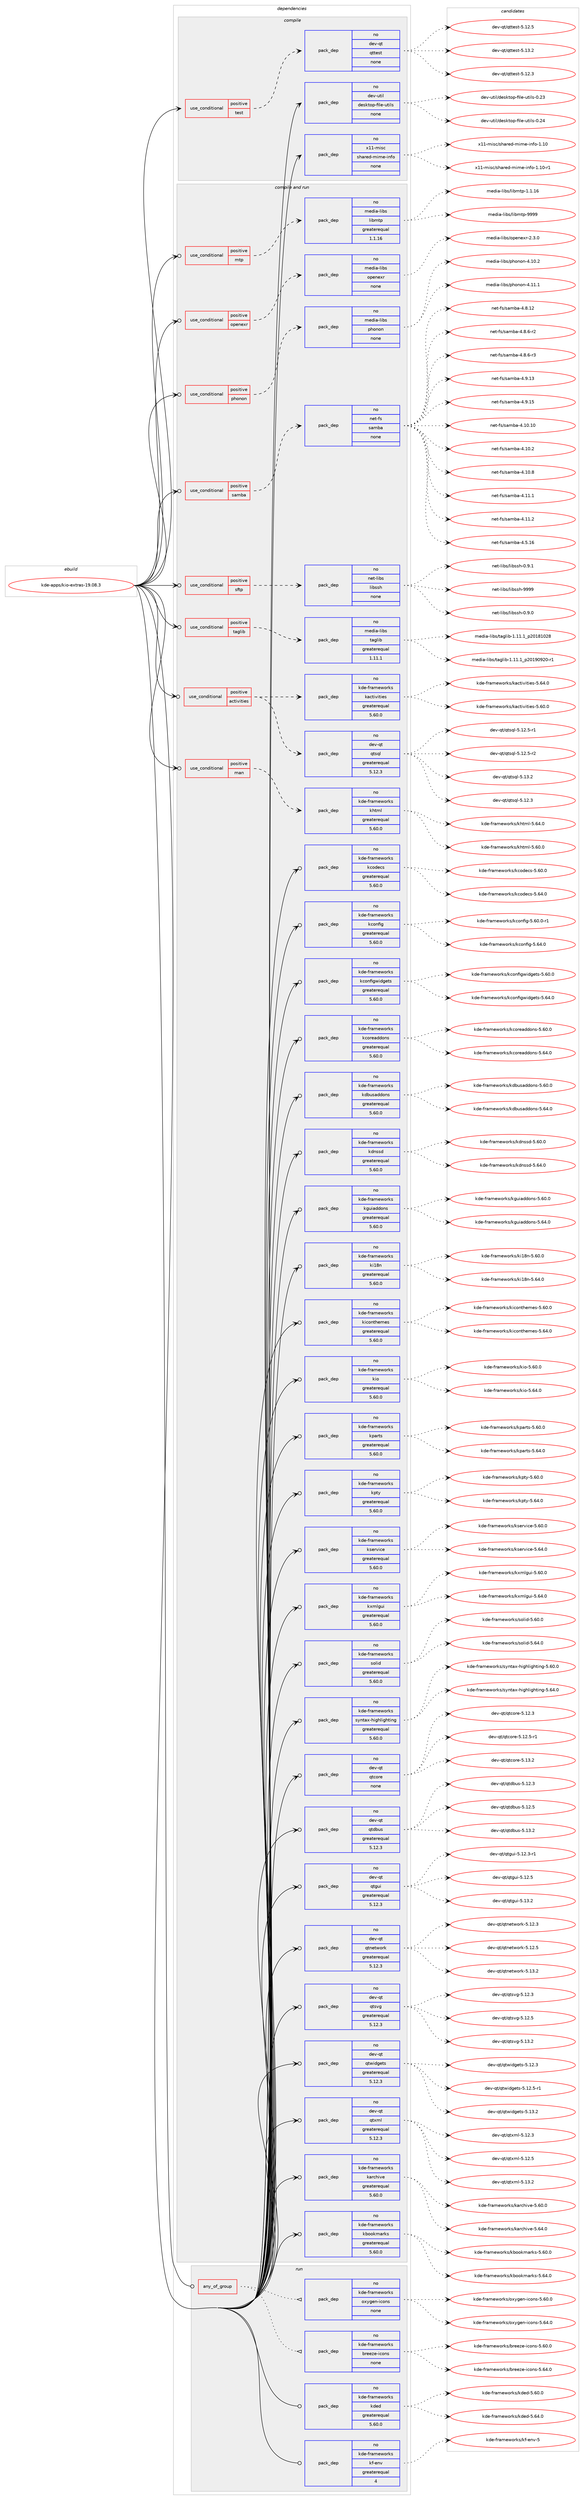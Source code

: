 digraph prolog {

# *************
# Graph options
# *************

newrank=true;
concentrate=true;
compound=true;
graph [rankdir=LR,fontname=Helvetica,fontsize=10,ranksep=1.5];#, ranksep=2.5, nodesep=0.2];
edge  [arrowhead=vee];
node  [fontname=Helvetica,fontsize=10];

# **********
# The ebuild
# **********

subgraph cluster_leftcol {
color=gray;
rank=same;
label=<<i>ebuild</i>>;
id [label="kde-apps/kio-extras-19.08.3", color=red, width=4, href="../kde-apps/kio-extras-19.08.3.svg"];
}

# ****************
# The dependencies
# ****************

subgraph cluster_midcol {
color=gray;
label=<<i>dependencies</i>>;
subgraph cluster_compile {
fillcolor="#eeeeee";
style=filled;
label=<<i>compile</i>>;
subgraph cond186694 {
dependency756898 [label=<<TABLE BORDER="0" CELLBORDER="1" CELLSPACING="0" CELLPADDING="4"><TR><TD ROWSPAN="3" CELLPADDING="10">use_conditional</TD></TR><TR><TD>positive</TD></TR><TR><TD>test</TD></TR></TABLE>>, shape=none, color=red];
subgraph pack557343 {
dependency756899 [label=<<TABLE BORDER="0" CELLBORDER="1" CELLSPACING="0" CELLPADDING="4" WIDTH="220"><TR><TD ROWSPAN="6" CELLPADDING="30">pack_dep</TD></TR><TR><TD WIDTH="110">no</TD></TR><TR><TD>dev-qt</TD></TR><TR><TD>qttest</TD></TR><TR><TD>none</TD></TR><TR><TD></TD></TR></TABLE>>, shape=none, color=blue];
}
dependency756898:e -> dependency756899:w [weight=20,style="dashed",arrowhead="vee"];
}
id:e -> dependency756898:w [weight=20,style="solid",arrowhead="vee"];
subgraph pack557344 {
dependency756900 [label=<<TABLE BORDER="0" CELLBORDER="1" CELLSPACING="0" CELLPADDING="4" WIDTH="220"><TR><TD ROWSPAN="6" CELLPADDING="30">pack_dep</TD></TR><TR><TD WIDTH="110">no</TD></TR><TR><TD>dev-util</TD></TR><TR><TD>desktop-file-utils</TD></TR><TR><TD>none</TD></TR><TR><TD></TD></TR></TABLE>>, shape=none, color=blue];
}
id:e -> dependency756900:w [weight=20,style="solid",arrowhead="vee"];
subgraph pack557345 {
dependency756901 [label=<<TABLE BORDER="0" CELLBORDER="1" CELLSPACING="0" CELLPADDING="4" WIDTH="220"><TR><TD ROWSPAN="6" CELLPADDING="30">pack_dep</TD></TR><TR><TD WIDTH="110">no</TD></TR><TR><TD>x11-misc</TD></TR><TR><TD>shared-mime-info</TD></TR><TR><TD>none</TD></TR><TR><TD></TD></TR></TABLE>>, shape=none, color=blue];
}
id:e -> dependency756901:w [weight=20,style="solid",arrowhead="vee"];
}
subgraph cluster_compileandrun {
fillcolor="#eeeeee";
style=filled;
label=<<i>compile and run</i>>;
subgraph cond186695 {
dependency756902 [label=<<TABLE BORDER="0" CELLBORDER="1" CELLSPACING="0" CELLPADDING="4"><TR><TD ROWSPAN="3" CELLPADDING="10">use_conditional</TD></TR><TR><TD>positive</TD></TR><TR><TD>activities</TD></TR></TABLE>>, shape=none, color=red];
subgraph pack557346 {
dependency756903 [label=<<TABLE BORDER="0" CELLBORDER="1" CELLSPACING="0" CELLPADDING="4" WIDTH="220"><TR><TD ROWSPAN="6" CELLPADDING="30">pack_dep</TD></TR><TR><TD WIDTH="110">no</TD></TR><TR><TD>kde-frameworks</TD></TR><TR><TD>kactivities</TD></TR><TR><TD>greaterequal</TD></TR><TR><TD>5.60.0</TD></TR></TABLE>>, shape=none, color=blue];
}
dependency756902:e -> dependency756903:w [weight=20,style="dashed",arrowhead="vee"];
subgraph pack557347 {
dependency756904 [label=<<TABLE BORDER="0" CELLBORDER="1" CELLSPACING="0" CELLPADDING="4" WIDTH="220"><TR><TD ROWSPAN="6" CELLPADDING="30">pack_dep</TD></TR><TR><TD WIDTH="110">no</TD></TR><TR><TD>dev-qt</TD></TR><TR><TD>qtsql</TD></TR><TR><TD>greaterequal</TD></TR><TR><TD>5.12.3</TD></TR></TABLE>>, shape=none, color=blue];
}
dependency756902:e -> dependency756904:w [weight=20,style="dashed",arrowhead="vee"];
}
id:e -> dependency756902:w [weight=20,style="solid",arrowhead="odotvee"];
subgraph cond186696 {
dependency756905 [label=<<TABLE BORDER="0" CELLBORDER="1" CELLSPACING="0" CELLPADDING="4"><TR><TD ROWSPAN="3" CELLPADDING="10">use_conditional</TD></TR><TR><TD>positive</TD></TR><TR><TD>man</TD></TR></TABLE>>, shape=none, color=red];
subgraph pack557348 {
dependency756906 [label=<<TABLE BORDER="0" CELLBORDER="1" CELLSPACING="0" CELLPADDING="4" WIDTH="220"><TR><TD ROWSPAN="6" CELLPADDING="30">pack_dep</TD></TR><TR><TD WIDTH="110">no</TD></TR><TR><TD>kde-frameworks</TD></TR><TR><TD>khtml</TD></TR><TR><TD>greaterequal</TD></TR><TR><TD>5.60.0</TD></TR></TABLE>>, shape=none, color=blue];
}
dependency756905:e -> dependency756906:w [weight=20,style="dashed",arrowhead="vee"];
}
id:e -> dependency756905:w [weight=20,style="solid",arrowhead="odotvee"];
subgraph cond186697 {
dependency756907 [label=<<TABLE BORDER="0" CELLBORDER="1" CELLSPACING="0" CELLPADDING="4"><TR><TD ROWSPAN="3" CELLPADDING="10">use_conditional</TD></TR><TR><TD>positive</TD></TR><TR><TD>mtp</TD></TR></TABLE>>, shape=none, color=red];
subgraph pack557349 {
dependency756908 [label=<<TABLE BORDER="0" CELLBORDER="1" CELLSPACING="0" CELLPADDING="4" WIDTH="220"><TR><TD ROWSPAN="6" CELLPADDING="30">pack_dep</TD></TR><TR><TD WIDTH="110">no</TD></TR><TR><TD>media-libs</TD></TR><TR><TD>libmtp</TD></TR><TR><TD>greaterequal</TD></TR><TR><TD>1.1.16</TD></TR></TABLE>>, shape=none, color=blue];
}
dependency756907:e -> dependency756908:w [weight=20,style="dashed",arrowhead="vee"];
}
id:e -> dependency756907:w [weight=20,style="solid",arrowhead="odotvee"];
subgraph cond186698 {
dependency756909 [label=<<TABLE BORDER="0" CELLBORDER="1" CELLSPACING="0" CELLPADDING="4"><TR><TD ROWSPAN="3" CELLPADDING="10">use_conditional</TD></TR><TR><TD>positive</TD></TR><TR><TD>openexr</TD></TR></TABLE>>, shape=none, color=red];
subgraph pack557350 {
dependency756910 [label=<<TABLE BORDER="0" CELLBORDER="1" CELLSPACING="0" CELLPADDING="4" WIDTH="220"><TR><TD ROWSPAN="6" CELLPADDING="30">pack_dep</TD></TR><TR><TD WIDTH="110">no</TD></TR><TR><TD>media-libs</TD></TR><TR><TD>openexr</TD></TR><TR><TD>none</TD></TR><TR><TD></TD></TR></TABLE>>, shape=none, color=blue];
}
dependency756909:e -> dependency756910:w [weight=20,style="dashed",arrowhead="vee"];
}
id:e -> dependency756909:w [weight=20,style="solid",arrowhead="odotvee"];
subgraph cond186699 {
dependency756911 [label=<<TABLE BORDER="0" CELLBORDER="1" CELLSPACING="0" CELLPADDING="4"><TR><TD ROWSPAN="3" CELLPADDING="10">use_conditional</TD></TR><TR><TD>positive</TD></TR><TR><TD>phonon</TD></TR></TABLE>>, shape=none, color=red];
subgraph pack557351 {
dependency756912 [label=<<TABLE BORDER="0" CELLBORDER="1" CELLSPACING="0" CELLPADDING="4" WIDTH="220"><TR><TD ROWSPAN="6" CELLPADDING="30">pack_dep</TD></TR><TR><TD WIDTH="110">no</TD></TR><TR><TD>media-libs</TD></TR><TR><TD>phonon</TD></TR><TR><TD>none</TD></TR><TR><TD></TD></TR></TABLE>>, shape=none, color=blue];
}
dependency756911:e -> dependency756912:w [weight=20,style="dashed",arrowhead="vee"];
}
id:e -> dependency756911:w [weight=20,style="solid",arrowhead="odotvee"];
subgraph cond186700 {
dependency756913 [label=<<TABLE BORDER="0" CELLBORDER="1" CELLSPACING="0" CELLPADDING="4"><TR><TD ROWSPAN="3" CELLPADDING="10">use_conditional</TD></TR><TR><TD>positive</TD></TR><TR><TD>samba</TD></TR></TABLE>>, shape=none, color=red];
subgraph pack557352 {
dependency756914 [label=<<TABLE BORDER="0" CELLBORDER="1" CELLSPACING="0" CELLPADDING="4" WIDTH="220"><TR><TD ROWSPAN="6" CELLPADDING="30">pack_dep</TD></TR><TR><TD WIDTH="110">no</TD></TR><TR><TD>net-fs</TD></TR><TR><TD>samba</TD></TR><TR><TD>none</TD></TR><TR><TD></TD></TR></TABLE>>, shape=none, color=blue];
}
dependency756913:e -> dependency756914:w [weight=20,style="dashed",arrowhead="vee"];
}
id:e -> dependency756913:w [weight=20,style="solid",arrowhead="odotvee"];
subgraph cond186701 {
dependency756915 [label=<<TABLE BORDER="0" CELLBORDER="1" CELLSPACING="0" CELLPADDING="4"><TR><TD ROWSPAN="3" CELLPADDING="10">use_conditional</TD></TR><TR><TD>positive</TD></TR><TR><TD>sftp</TD></TR></TABLE>>, shape=none, color=red];
subgraph pack557353 {
dependency756916 [label=<<TABLE BORDER="0" CELLBORDER="1" CELLSPACING="0" CELLPADDING="4" WIDTH="220"><TR><TD ROWSPAN="6" CELLPADDING="30">pack_dep</TD></TR><TR><TD WIDTH="110">no</TD></TR><TR><TD>net-libs</TD></TR><TR><TD>libssh</TD></TR><TR><TD>none</TD></TR><TR><TD></TD></TR></TABLE>>, shape=none, color=blue];
}
dependency756915:e -> dependency756916:w [weight=20,style="dashed",arrowhead="vee"];
}
id:e -> dependency756915:w [weight=20,style="solid",arrowhead="odotvee"];
subgraph cond186702 {
dependency756917 [label=<<TABLE BORDER="0" CELLBORDER="1" CELLSPACING="0" CELLPADDING="4"><TR><TD ROWSPAN="3" CELLPADDING="10">use_conditional</TD></TR><TR><TD>positive</TD></TR><TR><TD>taglib</TD></TR></TABLE>>, shape=none, color=red];
subgraph pack557354 {
dependency756918 [label=<<TABLE BORDER="0" CELLBORDER="1" CELLSPACING="0" CELLPADDING="4" WIDTH="220"><TR><TD ROWSPAN="6" CELLPADDING="30">pack_dep</TD></TR><TR><TD WIDTH="110">no</TD></TR><TR><TD>media-libs</TD></TR><TR><TD>taglib</TD></TR><TR><TD>greaterequal</TD></TR><TR><TD>1.11.1</TD></TR></TABLE>>, shape=none, color=blue];
}
dependency756917:e -> dependency756918:w [weight=20,style="dashed",arrowhead="vee"];
}
id:e -> dependency756917:w [weight=20,style="solid",arrowhead="odotvee"];
subgraph pack557355 {
dependency756919 [label=<<TABLE BORDER="0" CELLBORDER="1" CELLSPACING="0" CELLPADDING="4" WIDTH="220"><TR><TD ROWSPAN="6" CELLPADDING="30">pack_dep</TD></TR><TR><TD WIDTH="110">no</TD></TR><TR><TD>dev-qt</TD></TR><TR><TD>qtcore</TD></TR><TR><TD>none</TD></TR><TR><TD></TD></TR></TABLE>>, shape=none, color=blue];
}
id:e -> dependency756919:w [weight=20,style="solid",arrowhead="odotvee"];
subgraph pack557356 {
dependency756920 [label=<<TABLE BORDER="0" CELLBORDER="1" CELLSPACING="0" CELLPADDING="4" WIDTH="220"><TR><TD ROWSPAN="6" CELLPADDING="30">pack_dep</TD></TR><TR><TD WIDTH="110">no</TD></TR><TR><TD>dev-qt</TD></TR><TR><TD>qtdbus</TD></TR><TR><TD>greaterequal</TD></TR><TR><TD>5.12.3</TD></TR></TABLE>>, shape=none, color=blue];
}
id:e -> dependency756920:w [weight=20,style="solid",arrowhead="odotvee"];
subgraph pack557357 {
dependency756921 [label=<<TABLE BORDER="0" CELLBORDER="1" CELLSPACING="0" CELLPADDING="4" WIDTH="220"><TR><TD ROWSPAN="6" CELLPADDING="30">pack_dep</TD></TR><TR><TD WIDTH="110">no</TD></TR><TR><TD>dev-qt</TD></TR><TR><TD>qtgui</TD></TR><TR><TD>greaterequal</TD></TR><TR><TD>5.12.3</TD></TR></TABLE>>, shape=none, color=blue];
}
id:e -> dependency756921:w [weight=20,style="solid",arrowhead="odotvee"];
subgraph pack557358 {
dependency756922 [label=<<TABLE BORDER="0" CELLBORDER="1" CELLSPACING="0" CELLPADDING="4" WIDTH="220"><TR><TD ROWSPAN="6" CELLPADDING="30">pack_dep</TD></TR><TR><TD WIDTH="110">no</TD></TR><TR><TD>dev-qt</TD></TR><TR><TD>qtnetwork</TD></TR><TR><TD>greaterequal</TD></TR><TR><TD>5.12.3</TD></TR></TABLE>>, shape=none, color=blue];
}
id:e -> dependency756922:w [weight=20,style="solid",arrowhead="odotvee"];
subgraph pack557359 {
dependency756923 [label=<<TABLE BORDER="0" CELLBORDER="1" CELLSPACING="0" CELLPADDING="4" WIDTH="220"><TR><TD ROWSPAN="6" CELLPADDING="30">pack_dep</TD></TR><TR><TD WIDTH="110">no</TD></TR><TR><TD>dev-qt</TD></TR><TR><TD>qtsvg</TD></TR><TR><TD>greaterequal</TD></TR><TR><TD>5.12.3</TD></TR></TABLE>>, shape=none, color=blue];
}
id:e -> dependency756923:w [weight=20,style="solid",arrowhead="odotvee"];
subgraph pack557360 {
dependency756924 [label=<<TABLE BORDER="0" CELLBORDER="1" CELLSPACING="0" CELLPADDING="4" WIDTH="220"><TR><TD ROWSPAN="6" CELLPADDING="30">pack_dep</TD></TR><TR><TD WIDTH="110">no</TD></TR><TR><TD>dev-qt</TD></TR><TR><TD>qtwidgets</TD></TR><TR><TD>greaterequal</TD></TR><TR><TD>5.12.3</TD></TR></TABLE>>, shape=none, color=blue];
}
id:e -> dependency756924:w [weight=20,style="solid",arrowhead="odotvee"];
subgraph pack557361 {
dependency756925 [label=<<TABLE BORDER="0" CELLBORDER="1" CELLSPACING="0" CELLPADDING="4" WIDTH="220"><TR><TD ROWSPAN="6" CELLPADDING="30">pack_dep</TD></TR><TR><TD WIDTH="110">no</TD></TR><TR><TD>dev-qt</TD></TR><TR><TD>qtxml</TD></TR><TR><TD>greaterequal</TD></TR><TR><TD>5.12.3</TD></TR></TABLE>>, shape=none, color=blue];
}
id:e -> dependency756925:w [weight=20,style="solid",arrowhead="odotvee"];
subgraph pack557362 {
dependency756926 [label=<<TABLE BORDER="0" CELLBORDER="1" CELLSPACING="0" CELLPADDING="4" WIDTH="220"><TR><TD ROWSPAN="6" CELLPADDING="30">pack_dep</TD></TR><TR><TD WIDTH="110">no</TD></TR><TR><TD>kde-frameworks</TD></TR><TR><TD>karchive</TD></TR><TR><TD>greaterequal</TD></TR><TR><TD>5.60.0</TD></TR></TABLE>>, shape=none, color=blue];
}
id:e -> dependency756926:w [weight=20,style="solid",arrowhead="odotvee"];
subgraph pack557363 {
dependency756927 [label=<<TABLE BORDER="0" CELLBORDER="1" CELLSPACING="0" CELLPADDING="4" WIDTH="220"><TR><TD ROWSPAN="6" CELLPADDING="30">pack_dep</TD></TR><TR><TD WIDTH="110">no</TD></TR><TR><TD>kde-frameworks</TD></TR><TR><TD>kbookmarks</TD></TR><TR><TD>greaterequal</TD></TR><TR><TD>5.60.0</TD></TR></TABLE>>, shape=none, color=blue];
}
id:e -> dependency756927:w [weight=20,style="solid",arrowhead="odotvee"];
subgraph pack557364 {
dependency756928 [label=<<TABLE BORDER="0" CELLBORDER="1" CELLSPACING="0" CELLPADDING="4" WIDTH="220"><TR><TD ROWSPAN="6" CELLPADDING="30">pack_dep</TD></TR><TR><TD WIDTH="110">no</TD></TR><TR><TD>kde-frameworks</TD></TR><TR><TD>kcodecs</TD></TR><TR><TD>greaterequal</TD></TR><TR><TD>5.60.0</TD></TR></TABLE>>, shape=none, color=blue];
}
id:e -> dependency756928:w [weight=20,style="solid",arrowhead="odotvee"];
subgraph pack557365 {
dependency756929 [label=<<TABLE BORDER="0" CELLBORDER="1" CELLSPACING="0" CELLPADDING="4" WIDTH="220"><TR><TD ROWSPAN="6" CELLPADDING="30">pack_dep</TD></TR><TR><TD WIDTH="110">no</TD></TR><TR><TD>kde-frameworks</TD></TR><TR><TD>kconfig</TD></TR><TR><TD>greaterequal</TD></TR><TR><TD>5.60.0</TD></TR></TABLE>>, shape=none, color=blue];
}
id:e -> dependency756929:w [weight=20,style="solid",arrowhead="odotvee"];
subgraph pack557366 {
dependency756930 [label=<<TABLE BORDER="0" CELLBORDER="1" CELLSPACING="0" CELLPADDING="4" WIDTH="220"><TR><TD ROWSPAN="6" CELLPADDING="30">pack_dep</TD></TR><TR><TD WIDTH="110">no</TD></TR><TR><TD>kde-frameworks</TD></TR><TR><TD>kconfigwidgets</TD></TR><TR><TD>greaterequal</TD></TR><TR><TD>5.60.0</TD></TR></TABLE>>, shape=none, color=blue];
}
id:e -> dependency756930:w [weight=20,style="solid",arrowhead="odotvee"];
subgraph pack557367 {
dependency756931 [label=<<TABLE BORDER="0" CELLBORDER="1" CELLSPACING="0" CELLPADDING="4" WIDTH="220"><TR><TD ROWSPAN="6" CELLPADDING="30">pack_dep</TD></TR><TR><TD WIDTH="110">no</TD></TR><TR><TD>kde-frameworks</TD></TR><TR><TD>kcoreaddons</TD></TR><TR><TD>greaterequal</TD></TR><TR><TD>5.60.0</TD></TR></TABLE>>, shape=none, color=blue];
}
id:e -> dependency756931:w [weight=20,style="solid",arrowhead="odotvee"];
subgraph pack557368 {
dependency756932 [label=<<TABLE BORDER="0" CELLBORDER="1" CELLSPACING="0" CELLPADDING="4" WIDTH="220"><TR><TD ROWSPAN="6" CELLPADDING="30">pack_dep</TD></TR><TR><TD WIDTH="110">no</TD></TR><TR><TD>kde-frameworks</TD></TR><TR><TD>kdbusaddons</TD></TR><TR><TD>greaterequal</TD></TR><TR><TD>5.60.0</TD></TR></TABLE>>, shape=none, color=blue];
}
id:e -> dependency756932:w [weight=20,style="solid",arrowhead="odotvee"];
subgraph pack557369 {
dependency756933 [label=<<TABLE BORDER="0" CELLBORDER="1" CELLSPACING="0" CELLPADDING="4" WIDTH="220"><TR><TD ROWSPAN="6" CELLPADDING="30">pack_dep</TD></TR><TR><TD WIDTH="110">no</TD></TR><TR><TD>kde-frameworks</TD></TR><TR><TD>kdnssd</TD></TR><TR><TD>greaterequal</TD></TR><TR><TD>5.60.0</TD></TR></TABLE>>, shape=none, color=blue];
}
id:e -> dependency756933:w [weight=20,style="solid",arrowhead="odotvee"];
subgraph pack557370 {
dependency756934 [label=<<TABLE BORDER="0" CELLBORDER="1" CELLSPACING="0" CELLPADDING="4" WIDTH="220"><TR><TD ROWSPAN="6" CELLPADDING="30">pack_dep</TD></TR><TR><TD WIDTH="110">no</TD></TR><TR><TD>kde-frameworks</TD></TR><TR><TD>kguiaddons</TD></TR><TR><TD>greaterequal</TD></TR><TR><TD>5.60.0</TD></TR></TABLE>>, shape=none, color=blue];
}
id:e -> dependency756934:w [weight=20,style="solid",arrowhead="odotvee"];
subgraph pack557371 {
dependency756935 [label=<<TABLE BORDER="0" CELLBORDER="1" CELLSPACING="0" CELLPADDING="4" WIDTH="220"><TR><TD ROWSPAN="6" CELLPADDING="30">pack_dep</TD></TR><TR><TD WIDTH="110">no</TD></TR><TR><TD>kde-frameworks</TD></TR><TR><TD>ki18n</TD></TR><TR><TD>greaterequal</TD></TR><TR><TD>5.60.0</TD></TR></TABLE>>, shape=none, color=blue];
}
id:e -> dependency756935:w [weight=20,style="solid",arrowhead="odotvee"];
subgraph pack557372 {
dependency756936 [label=<<TABLE BORDER="0" CELLBORDER="1" CELLSPACING="0" CELLPADDING="4" WIDTH="220"><TR><TD ROWSPAN="6" CELLPADDING="30">pack_dep</TD></TR><TR><TD WIDTH="110">no</TD></TR><TR><TD>kde-frameworks</TD></TR><TR><TD>kiconthemes</TD></TR><TR><TD>greaterequal</TD></TR><TR><TD>5.60.0</TD></TR></TABLE>>, shape=none, color=blue];
}
id:e -> dependency756936:w [weight=20,style="solid",arrowhead="odotvee"];
subgraph pack557373 {
dependency756937 [label=<<TABLE BORDER="0" CELLBORDER="1" CELLSPACING="0" CELLPADDING="4" WIDTH="220"><TR><TD ROWSPAN="6" CELLPADDING="30">pack_dep</TD></TR><TR><TD WIDTH="110">no</TD></TR><TR><TD>kde-frameworks</TD></TR><TR><TD>kio</TD></TR><TR><TD>greaterequal</TD></TR><TR><TD>5.60.0</TD></TR></TABLE>>, shape=none, color=blue];
}
id:e -> dependency756937:w [weight=20,style="solid",arrowhead="odotvee"];
subgraph pack557374 {
dependency756938 [label=<<TABLE BORDER="0" CELLBORDER="1" CELLSPACING="0" CELLPADDING="4" WIDTH="220"><TR><TD ROWSPAN="6" CELLPADDING="30">pack_dep</TD></TR><TR><TD WIDTH="110">no</TD></TR><TR><TD>kde-frameworks</TD></TR><TR><TD>kparts</TD></TR><TR><TD>greaterequal</TD></TR><TR><TD>5.60.0</TD></TR></TABLE>>, shape=none, color=blue];
}
id:e -> dependency756938:w [weight=20,style="solid",arrowhead="odotvee"];
subgraph pack557375 {
dependency756939 [label=<<TABLE BORDER="0" CELLBORDER="1" CELLSPACING="0" CELLPADDING="4" WIDTH="220"><TR><TD ROWSPAN="6" CELLPADDING="30">pack_dep</TD></TR><TR><TD WIDTH="110">no</TD></TR><TR><TD>kde-frameworks</TD></TR><TR><TD>kpty</TD></TR><TR><TD>greaterequal</TD></TR><TR><TD>5.60.0</TD></TR></TABLE>>, shape=none, color=blue];
}
id:e -> dependency756939:w [weight=20,style="solid",arrowhead="odotvee"];
subgraph pack557376 {
dependency756940 [label=<<TABLE BORDER="0" CELLBORDER="1" CELLSPACING="0" CELLPADDING="4" WIDTH="220"><TR><TD ROWSPAN="6" CELLPADDING="30">pack_dep</TD></TR><TR><TD WIDTH="110">no</TD></TR><TR><TD>kde-frameworks</TD></TR><TR><TD>kservice</TD></TR><TR><TD>greaterequal</TD></TR><TR><TD>5.60.0</TD></TR></TABLE>>, shape=none, color=blue];
}
id:e -> dependency756940:w [weight=20,style="solid",arrowhead="odotvee"];
subgraph pack557377 {
dependency756941 [label=<<TABLE BORDER="0" CELLBORDER="1" CELLSPACING="0" CELLPADDING="4" WIDTH="220"><TR><TD ROWSPAN="6" CELLPADDING="30">pack_dep</TD></TR><TR><TD WIDTH="110">no</TD></TR><TR><TD>kde-frameworks</TD></TR><TR><TD>kxmlgui</TD></TR><TR><TD>greaterequal</TD></TR><TR><TD>5.60.0</TD></TR></TABLE>>, shape=none, color=blue];
}
id:e -> dependency756941:w [weight=20,style="solid",arrowhead="odotvee"];
subgraph pack557378 {
dependency756942 [label=<<TABLE BORDER="0" CELLBORDER="1" CELLSPACING="0" CELLPADDING="4" WIDTH="220"><TR><TD ROWSPAN="6" CELLPADDING="30">pack_dep</TD></TR><TR><TD WIDTH="110">no</TD></TR><TR><TD>kde-frameworks</TD></TR><TR><TD>solid</TD></TR><TR><TD>greaterequal</TD></TR><TR><TD>5.60.0</TD></TR></TABLE>>, shape=none, color=blue];
}
id:e -> dependency756942:w [weight=20,style="solid",arrowhead="odotvee"];
subgraph pack557379 {
dependency756943 [label=<<TABLE BORDER="0" CELLBORDER="1" CELLSPACING="0" CELLPADDING="4" WIDTH="220"><TR><TD ROWSPAN="6" CELLPADDING="30">pack_dep</TD></TR><TR><TD WIDTH="110">no</TD></TR><TR><TD>kde-frameworks</TD></TR><TR><TD>syntax-highlighting</TD></TR><TR><TD>greaterequal</TD></TR><TR><TD>5.60.0</TD></TR></TABLE>>, shape=none, color=blue];
}
id:e -> dependency756943:w [weight=20,style="solid",arrowhead="odotvee"];
}
subgraph cluster_run {
fillcolor="#eeeeee";
style=filled;
label=<<i>run</i>>;
subgraph any12455 {
dependency756944 [label=<<TABLE BORDER="0" CELLBORDER="1" CELLSPACING="0" CELLPADDING="4"><TR><TD CELLPADDING="10">any_of_group</TD></TR></TABLE>>, shape=none, color=red];subgraph pack557380 {
dependency756945 [label=<<TABLE BORDER="0" CELLBORDER="1" CELLSPACING="0" CELLPADDING="4" WIDTH="220"><TR><TD ROWSPAN="6" CELLPADDING="30">pack_dep</TD></TR><TR><TD WIDTH="110">no</TD></TR><TR><TD>kde-frameworks</TD></TR><TR><TD>breeze-icons</TD></TR><TR><TD>none</TD></TR><TR><TD></TD></TR></TABLE>>, shape=none, color=blue];
}
dependency756944:e -> dependency756945:w [weight=20,style="dotted",arrowhead="oinv"];
subgraph pack557381 {
dependency756946 [label=<<TABLE BORDER="0" CELLBORDER="1" CELLSPACING="0" CELLPADDING="4" WIDTH="220"><TR><TD ROWSPAN="6" CELLPADDING="30">pack_dep</TD></TR><TR><TD WIDTH="110">no</TD></TR><TR><TD>kde-frameworks</TD></TR><TR><TD>oxygen-icons</TD></TR><TR><TD>none</TD></TR><TR><TD></TD></TR></TABLE>>, shape=none, color=blue];
}
dependency756944:e -> dependency756946:w [weight=20,style="dotted",arrowhead="oinv"];
}
id:e -> dependency756944:w [weight=20,style="solid",arrowhead="odot"];
subgraph pack557382 {
dependency756947 [label=<<TABLE BORDER="0" CELLBORDER="1" CELLSPACING="0" CELLPADDING="4" WIDTH="220"><TR><TD ROWSPAN="6" CELLPADDING="30">pack_dep</TD></TR><TR><TD WIDTH="110">no</TD></TR><TR><TD>kde-frameworks</TD></TR><TR><TD>kded</TD></TR><TR><TD>greaterequal</TD></TR><TR><TD>5.60.0</TD></TR></TABLE>>, shape=none, color=blue];
}
id:e -> dependency756947:w [weight=20,style="solid",arrowhead="odot"];
subgraph pack557383 {
dependency756948 [label=<<TABLE BORDER="0" CELLBORDER="1" CELLSPACING="0" CELLPADDING="4" WIDTH="220"><TR><TD ROWSPAN="6" CELLPADDING="30">pack_dep</TD></TR><TR><TD WIDTH="110">no</TD></TR><TR><TD>kde-frameworks</TD></TR><TR><TD>kf-env</TD></TR><TR><TD>greaterequal</TD></TR><TR><TD>4</TD></TR></TABLE>>, shape=none, color=blue];
}
id:e -> dependency756948:w [weight=20,style="solid",arrowhead="odot"];
}
}

# **************
# The candidates
# **************

subgraph cluster_choices {
rank=same;
color=gray;
label=<<i>candidates</i>>;

subgraph choice557343 {
color=black;
nodesep=1;
choice100101118451131164711311611610111511645534649504651 [label="dev-qt/qttest-5.12.3", color=red, width=4,href="../dev-qt/qttest-5.12.3.svg"];
choice100101118451131164711311611610111511645534649504653 [label="dev-qt/qttest-5.12.5", color=red, width=4,href="../dev-qt/qttest-5.12.5.svg"];
choice100101118451131164711311611610111511645534649514650 [label="dev-qt/qttest-5.13.2", color=red, width=4,href="../dev-qt/qttest-5.13.2.svg"];
dependency756899:e -> choice100101118451131164711311611610111511645534649504651:w [style=dotted,weight="100"];
dependency756899:e -> choice100101118451131164711311611610111511645534649504653:w [style=dotted,weight="100"];
dependency756899:e -> choice100101118451131164711311611610111511645534649514650:w [style=dotted,weight="100"];
}
subgraph choice557344 {
color=black;
nodesep=1;
choice100101118451171161051084710010111510711611111245102105108101451171161051081154548465051 [label="dev-util/desktop-file-utils-0.23", color=red, width=4,href="../dev-util/desktop-file-utils-0.23.svg"];
choice100101118451171161051084710010111510711611111245102105108101451171161051081154548465052 [label="dev-util/desktop-file-utils-0.24", color=red, width=4,href="../dev-util/desktop-file-utils-0.24.svg"];
dependency756900:e -> choice100101118451171161051084710010111510711611111245102105108101451171161051081154548465051:w [style=dotted,weight="100"];
dependency756900:e -> choice100101118451171161051084710010111510711611111245102105108101451171161051081154548465052:w [style=dotted,weight="100"];
}
subgraph choice557345 {
color=black;
nodesep=1;
choice12049494510910511599471151049711410110045109105109101451051101021114549464948 [label="x11-misc/shared-mime-info-1.10", color=red, width=4,href="../x11-misc/shared-mime-info-1.10.svg"];
choice120494945109105115994711510497114101100451091051091014510511010211145494649484511449 [label="x11-misc/shared-mime-info-1.10-r1", color=red, width=4,href="../x11-misc/shared-mime-info-1.10-r1.svg"];
dependency756901:e -> choice12049494510910511599471151049711410110045109105109101451051101021114549464948:w [style=dotted,weight="100"];
dependency756901:e -> choice120494945109105115994711510497114101100451091051091014510511010211145494649484511449:w [style=dotted,weight="100"];
}
subgraph choice557346 {
color=black;
nodesep=1;
choice107100101451021149710910111911111410711547107979911610511810511610510111545534654484648 [label="kde-frameworks/kactivities-5.60.0", color=red, width=4,href="../kde-frameworks/kactivities-5.60.0.svg"];
choice107100101451021149710910111911111410711547107979911610511810511610510111545534654524648 [label="kde-frameworks/kactivities-5.64.0", color=red, width=4,href="../kde-frameworks/kactivities-5.64.0.svg"];
dependency756903:e -> choice107100101451021149710910111911111410711547107979911610511810511610510111545534654484648:w [style=dotted,weight="100"];
dependency756903:e -> choice107100101451021149710910111911111410711547107979911610511810511610510111545534654524648:w [style=dotted,weight="100"];
}
subgraph choice557347 {
color=black;
nodesep=1;
choice100101118451131164711311611511310845534649504651 [label="dev-qt/qtsql-5.12.3", color=red, width=4,href="../dev-qt/qtsql-5.12.3.svg"];
choice1001011184511311647113116115113108455346495046534511449 [label="dev-qt/qtsql-5.12.5-r1", color=red, width=4,href="../dev-qt/qtsql-5.12.5-r1.svg"];
choice1001011184511311647113116115113108455346495046534511450 [label="dev-qt/qtsql-5.12.5-r2", color=red, width=4,href="../dev-qt/qtsql-5.12.5-r2.svg"];
choice100101118451131164711311611511310845534649514650 [label="dev-qt/qtsql-5.13.2", color=red, width=4,href="../dev-qt/qtsql-5.13.2.svg"];
dependency756904:e -> choice100101118451131164711311611511310845534649504651:w [style=dotted,weight="100"];
dependency756904:e -> choice1001011184511311647113116115113108455346495046534511449:w [style=dotted,weight="100"];
dependency756904:e -> choice1001011184511311647113116115113108455346495046534511450:w [style=dotted,weight="100"];
dependency756904:e -> choice100101118451131164711311611511310845534649514650:w [style=dotted,weight="100"];
}
subgraph choice557348 {
color=black;
nodesep=1;
choice10710010145102114971091011191111141071154710710411610910845534654484648 [label="kde-frameworks/khtml-5.60.0", color=red, width=4,href="../kde-frameworks/khtml-5.60.0.svg"];
choice10710010145102114971091011191111141071154710710411610910845534654524648 [label="kde-frameworks/khtml-5.64.0", color=red, width=4,href="../kde-frameworks/khtml-5.64.0.svg"];
dependency756906:e -> choice10710010145102114971091011191111141071154710710411610910845534654484648:w [style=dotted,weight="100"];
dependency756906:e -> choice10710010145102114971091011191111141071154710710411610910845534654524648:w [style=dotted,weight="100"];
}
subgraph choice557349 {
color=black;
nodesep=1;
choice109101100105974510810598115471081059810911611245494649464954 [label="media-libs/libmtp-1.1.16", color=red, width=4,href="../media-libs/libmtp-1.1.16.svg"];
choice10910110010597451081059811547108105981091161124557575757 [label="media-libs/libmtp-9999", color=red, width=4,href="../media-libs/libmtp-9999.svg"];
dependency756908:e -> choice109101100105974510810598115471081059810911611245494649464954:w [style=dotted,weight="100"];
dependency756908:e -> choice10910110010597451081059811547108105981091161124557575757:w [style=dotted,weight="100"];
}
subgraph choice557350 {
color=black;
nodesep=1;
choice10910110010597451081059811547111112101110101120114455046514648 [label="media-libs/openexr-2.3.0", color=red, width=4,href="../media-libs/openexr-2.3.0.svg"];
dependency756910:e -> choice10910110010597451081059811547111112101110101120114455046514648:w [style=dotted,weight="100"];
}
subgraph choice557351 {
color=black;
nodesep=1;
choice1091011001059745108105981154711210411111011111045524649484650 [label="media-libs/phonon-4.10.2", color=red, width=4,href="../media-libs/phonon-4.10.2.svg"];
choice1091011001059745108105981154711210411111011111045524649494649 [label="media-libs/phonon-4.11.1", color=red, width=4,href="../media-libs/phonon-4.11.1.svg"];
dependency756912:e -> choice1091011001059745108105981154711210411111011111045524649484650:w [style=dotted,weight="100"];
dependency756912:e -> choice1091011001059745108105981154711210411111011111045524649494649:w [style=dotted,weight="100"];
}
subgraph choice557352 {
color=black;
nodesep=1;
choice11010111645102115471159710998974552464948464948 [label="net-fs/samba-4.10.10", color=red, width=4,href="../net-fs/samba-4.10.10.svg"];
choice110101116451021154711597109989745524649484650 [label="net-fs/samba-4.10.2", color=red, width=4,href="../net-fs/samba-4.10.2.svg"];
choice110101116451021154711597109989745524649484656 [label="net-fs/samba-4.10.8", color=red, width=4,href="../net-fs/samba-4.10.8.svg"];
choice110101116451021154711597109989745524649494649 [label="net-fs/samba-4.11.1", color=red, width=4,href="../net-fs/samba-4.11.1.svg"];
choice110101116451021154711597109989745524649494650 [label="net-fs/samba-4.11.2", color=red, width=4,href="../net-fs/samba-4.11.2.svg"];
choice110101116451021154711597109989745524653464954 [label="net-fs/samba-4.5.16", color=red, width=4,href="../net-fs/samba-4.5.16.svg"];
choice110101116451021154711597109989745524656464950 [label="net-fs/samba-4.8.12", color=red, width=4,href="../net-fs/samba-4.8.12.svg"];
choice11010111645102115471159710998974552465646544511450 [label="net-fs/samba-4.8.6-r2", color=red, width=4,href="../net-fs/samba-4.8.6-r2.svg"];
choice11010111645102115471159710998974552465646544511451 [label="net-fs/samba-4.8.6-r3", color=red, width=4,href="../net-fs/samba-4.8.6-r3.svg"];
choice110101116451021154711597109989745524657464951 [label="net-fs/samba-4.9.13", color=red, width=4,href="../net-fs/samba-4.9.13.svg"];
choice110101116451021154711597109989745524657464953 [label="net-fs/samba-4.9.15", color=red, width=4,href="../net-fs/samba-4.9.15.svg"];
dependency756914:e -> choice11010111645102115471159710998974552464948464948:w [style=dotted,weight="100"];
dependency756914:e -> choice110101116451021154711597109989745524649484650:w [style=dotted,weight="100"];
dependency756914:e -> choice110101116451021154711597109989745524649484656:w [style=dotted,weight="100"];
dependency756914:e -> choice110101116451021154711597109989745524649494649:w [style=dotted,weight="100"];
dependency756914:e -> choice110101116451021154711597109989745524649494650:w [style=dotted,weight="100"];
dependency756914:e -> choice110101116451021154711597109989745524653464954:w [style=dotted,weight="100"];
dependency756914:e -> choice110101116451021154711597109989745524656464950:w [style=dotted,weight="100"];
dependency756914:e -> choice11010111645102115471159710998974552465646544511450:w [style=dotted,weight="100"];
dependency756914:e -> choice11010111645102115471159710998974552465646544511451:w [style=dotted,weight="100"];
dependency756914:e -> choice110101116451021154711597109989745524657464951:w [style=dotted,weight="100"];
dependency756914:e -> choice110101116451021154711597109989745524657464953:w [style=dotted,weight="100"];
}
subgraph choice557353 {
color=black;
nodesep=1;
choice11010111645108105981154710810598115115104454846574648 [label="net-libs/libssh-0.9.0", color=red, width=4,href="../net-libs/libssh-0.9.0.svg"];
choice11010111645108105981154710810598115115104454846574649 [label="net-libs/libssh-0.9.1", color=red, width=4,href="../net-libs/libssh-0.9.1.svg"];
choice110101116451081059811547108105981151151044557575757 [label="net-libs/libssh-9999", color=red, width=4,href="../net-libs/libssh-9999.svg"];
dependency756916:e -> choice11010111645108105981154710810598115115104454846574648:w [style=dotted,weight="100"];
dependency756916:e -> choice11010111645108105981154710810598115115104454846574649:w [style=dotted,weight="100"];
dependency756916:e -> choice110101116451081059811547108105981151151044557575757:w [style=dotted,weight="100"];
}
subgraph choice557354 {
color=black;
nodesep=1;
choice10910110010597451081059811547116971031081059845494649494649951125048495649485056 [label="media-libs/taglib-1.11.1_p20181028", color=red, width=4,href="../media-libs/taglib-1.11.1_p20181028.svg"];
choice109101100105974510810598115471169710310810598454946494946499511250484957485750484511449 [label="media-libs/taglib-1.11.1_p20190920-r1", color=red, width=4,href="../media-libs/taglib-1.11.1_p20190920-r1.svg"];
dependency756918:e -> choice10910110010597451081059811547116971031081059845494649494649951125048495649485056:w [style=dotted,weight="100"];
dependency756918:e -> choice109101100105974510810598115471169710310810598454946494946499511250484957485750484511449:w [style=dotted,weight="100"];
}
subgraph choice557355 {
color=black;
nodesep=1;
choice10010111845113116471131169911111410145534649504651 [label="dev-qt/qtcore-5.12.3", color=red, width=4,href="../dev-qt/qtcore-5.12.3.svg"];
choice100101118451131164711311699111114101455346495046534511449 [label="dev-qt/qtcore-5.12.5-r1", color=red, width=4,href="../dev-qt/qtcore-5.12.5-r1.svg"];
choice10010111845113116471131169911111410145534649514650 [label="dev-qt/qtcore-5.13.2", color=red, width=4,href="../dev-qt/qtcore-5.13.2.svg"];
dependency756919:e -> choice10010111845113116471131169911111410145534649504651:w [style=dotted,weight="100"];
dependency756919:e -> choice100101118451131164711311699111114101455346495046534511449:w [style=dotted,weight="100"];
dependency756919:e -> choice10010111845113116471131169911111410145534649514650:w [style=dotted,weight="100"];
}
subgraph choice557356 {
color=black;
nodesep=1;
choice10010111845113116471131161009811711545534649504651 [label="dev-qt/qtdbus-5.12.3", color=red, width=4,href="../dev-qt/qtdbus-5.12.3.svg"];
choice10010111845113116471131161009811711545534649504653 [label="dev-qt/qtdbus-5.12.5", color=red, width=4,href="../dev-qt/qtdbus-5.12.5.svg"];
choice10010111845113116471131161009811711545534649514650 [label="dev-qt/qtdbus-5.13.2", color=red, width=4,href="../dev-qt/qtdbus-5.13.2.svg"];
dependency756920:e -> choice10010111845113116471131161009811711545534649504651:w [style=dotted,weight="100"];
dependency756920:e -> choice10010111845113116471131161009811711545534649504653:w [style=dotted,weight="100"];
dependency756920:e -> choice10010111845113116471131161009811711545534649514650:w [style=dotted,weight="100"];
}
subgraph choice557357 {
color=black;
nodesep=1;
choice1001011184511311647113116103117105455346495046514511449 [label="dev-qt/qtgui-5.12.3-r1", color=red, width=4,href="../dev-qt/qtgui-5.12.3-r1.svg"];
choice100101118451131164711311610311710545534649504653 [label="dev-qt/qtgui-5.12.5", color=red, width=4,href="../dev-qt/qtgui-5.12.5.svg"];
choice100101118451131164711311610311710545534649514650 [label="dev-qt/qtgui-5.13.2", color=red, width=4,href="../dev-qt/qtgui-5.13.2.svg"];
dependency756921:e -> choice1001011184511311647113116103117105455346495046514511449:w [style=dotted,weight="100"];
dependency756921:e -> choice100101118451131164711311610311710545534649504653:w [style=dotted,weight="100"];
dependency756921:e -> choice100101118451131164711311610311710545534649514650:w [style=dotted,weight="100"];
}
subgraph choice557358 {
color=black;
nodesep=1;
choice100101118451131164711311611010111611911111410745534649504651 [label="dev-qt/qtnetwork-5.12.3", color=red, width=4,href="../dev-qt/qtnetwork-5.12.3.svg"];
choice100101118451131164711311611010111611911111410745534649504653 [label="dev-qt/qtnetwork-5.12.5", color=red, width=4,href="../dev-qt/qtnetwork-5.12.5.svg"];
choice100101118451131164711311611010111611911111410745534649514650 [label="dev-qt/qtnetwork-5.13.2", color=red, width=4,href="../dev-qt/qtnetwork-5.13.2.svg"];
dependency756922:e -> choice100101118451131164711311611010111611911111410745534649504651:w [style=dotted,weight="100"];
dependency756922:e -> choice100101118451131164711311611010111611911111410745534649504653:w [style=dotted,weight="100"];
dependency756922:e -> choice100101118451131164711311611010111611911111410745534649514650:w [style=dotted,weight="100"];
}
subgraph choice557359 {
color=black;
nodesep=1;
choice100101118451131164711311611511810345534649504651 [label="dev-qt/qtsvg-5.12.3", color=red, width=4,href="../dev-qt/qtsvg-5.12.3.svg"];
choice100101118451131164711311611511810345534649504653 [label="dev-qt/qtsvg-5.12.5", color=red, width=4,href="../dev-qt/qtsvg-5.12.5.svg"];
choice100101118451131164711311611511810345534649514650 [label="dev-qt/qtsvg-5.13.2", color=red, width=4,href="../dev-qt/qtsvg-5.13.2.svg"];
dependency756923:e -> choice100101118451131164711311611511810345534649504651:w [style=dotted,weight="100"];
dependency756923:e -> choice100101118451131164711311611511810345534649504653:w [style=dotted,weight="100"];
dependency756923:e -> choice100101118451131164711311611511810345534649514650:w [style=dotted,weight="100"];
}
subgraph choice557360 {
color=black;
nodesep=1;
choice100101118451131164711311611910510010310111611545534649504651 [label="dev-qt/qtwidgets-5.12.3", color=red, width=4,href="../dev-qt/qtwidgets-5.12.3.svg"];
choice1001011184511311647113116119105100103101116115455346495046534511449 [label="dev-qt/qtwidgets-5.12.5-r1", color=red, width=4,href="../dev-qt/qtwidgets-5.12.5-r1.svg"];
choice100101118451131164711311611910510010310111611545534649514650 [label="dev-qt/qtwidgets-5.13.2", color=red, width=4,href="../dev-qt/qtwidgets-5.13.2.svg"];
dependency756924:e -> choice100101118451131164711311611910510010310111611545534649504651:w [style=dotted,weight="100"];
dependency756924:e -> choice1001011184511311647113116119105100103101116115455346495046534511449:w [style=dotted,weight="100"];
dependency756924:e -> choice100101118451131164711311611910510010310111611545534649514650:w [style=dotted,weight="100"];
}
subgraph choice557361 {
color=black;
nodesep=1;
choice100101118451131164711311612010910845534649504651 [label="dev-qt/qtxml-5.12.3", color=red, width=4,href="../dev-qt/qtxml-5.12.3.svg"];
choice100101118451131164711311612010910845534649504653 [label="dev-qt/qtxml-5.12.5", color=red, width=4,href="../dev-qt/qtxml-5.12.5.svg"];
choice100101118451131164711311612010910845534649514650 [label="dev-qt/qtxml-5.13.2", color=red, width=4,href="../dev-qt/qtxml-5.13.2.svg"];
dependency756925:e -> choice100101118451131164711311612010910845534649504651:w [style=dotted,weight="100"];
dependency756925:e -> choice100101118451131164711311612010910845534649504653:w [style=dotted,weight="100"];
dependency756925:e -> choice100101118451131164711311612010910845534649514650:w [style=dotted,weight="100"];
}
subgraph choice557362 {
color=black;
nodesep=1;
choice107100101451021149710910111911111410711547107971149910410511810145534654484648 [label="kde-frameworks/karchive-5.60.0", color=red, width=4,href="../kde-frameworks/karchive-5.60.0.svg"];
choice107100101451021149710910111911111410711547107971149910410511810145534654524648 [label="kde-frameworks/karchive-5.64.0", color=red, width=4,href="../kde-frameworks/karchive-5.64.0.svg"];
dependency756926:e -> choice107100101451021149710910111911111410711547107971149910410511810145534654484648:w [style=dotted,weight="100"];
dependency756926:e -> choice107100101451021149710910111911111410711547107971149910410511810145534654524648:w [style=dotted,weight="100"];
}
subgraph choice557363 {
color=black;
nodesep=1;
choice107100101451021149710910111911111410711547107981111111071099711410711545534654484648 [label="kde-frameworks/kbookmarks-5.60.0", color=red, width=4,href="../kde-frameworks/kbookmarks-5.60.0.svg"];
choice107100101451021149710910111911111410711547107981111111071099711410711545534654524648 [label="kde-frameworks/kbookmarks-5.64.0", color=red, width=4,href="../kde-frameworks/kbookmarks-5.64.0.svg"];
dependency756927:e -> choice107100101451021149710910111911111410711547107981111111071099711410711545534654484648:w [style=dotted,weight="100"];
dependency756927:e -> choice107100101451021149710910111911111410711547107981111111071099711410711545534654524648:w [style=dotted,weight="100"];
}
subgraph choice557364 {
color=black;
nodesep=1;
choice107100101451021149710910111911111410711547107991111001019911545534654484648 [label="kde-frameworks/kcodecs-5.60.0", color=red, width=4,href="../kde-frameworks/kcodecs-5.60.0.svg"];
choice107100101451021149710910111911111410711547107991111001019911545534654524648 [label="kde-frameworks/kcodecs-5.64.0", color=red, width=4,href="../kde-frameworks/kcodecs-5.64.0.svg"];
dependency756928:e -> choice107100101451021149710910111911111410711547107991111001019911545534654484648:w [style=dotted,weight="100"];
dependency756928:e -> choice107100101451021149710910111911111410711547107991111001019911545534654524648:w [style=dotted,weight="100"];
}
subgraph choice557365 {
color=black;
nodesep=1;
choice10710010145102114971091011191111141071154710799111110102105103455346544846484511449 [label="kde-frameworks/kconfig-5.60.0-r1", color=red, width=4,href="../kde-frameworks/kconfig-5.60.0-r1.svg"];
choice1071001014510211497109101119111114107115471079911111010210510345534654524648 [label="kde-frameworks/kconfig-5.64.0", color=red, width=4,href="../kde-frameworks/kconfig-5.64.0.svg"];
dependency756929:e -> choice10710010145102114971091011191111141071154710799111110102105103455346544846484511449:w [style=dotted,weight="100"];
dependency756929:e -> choice1071001014510211497109101119111114107115471079911111010210510345534654524648:w [style=dotted,weight="100"];
}
subgraph choice557366 {
color=black;
nodesep=1;
choice1071001014510211497109101119111114107115471079911111010210510311910510010310111611545534654484648 [label="kde-frameworks/kconfigwidgets-5.60.0", color=red, width=4,href="../kde-frameworks/kconfigwidgets-5.60.0.svg"];
choice1071001014510211497109101119111114107115471079911111010210510311910510010310111611545534654524648 [label="kde-frameworks/kconfigwidgets-5.64.0", color=red, width=4,href="../kde-frameworks/kconfigwidgets-5.64.0.svg"];
dependency756930:e -> choice1071001014510211497109101119111114107115471079911111010210510311910510010310111611545534654484648:w [style=dotted,weight="100"];
dependency756930:e -> choice1071001014510211497109101119111114107115471079911111010210510311910510010310111611545534654524648:w [style=dotted,weight="100"];
}
subgraph choice557367 {
color=black;
nodesep=1;
choice107100101451021149710910111911111410711547107991111141019710010011111011545534654484648 [label="kde-frameworks/kcoreaddons-5.60.0", color=red, width=4,href="../kde-frameworks/kcoreaddons-5.60.0.svg"];
choice107100101451021149710910111911111410711547107991111141019710010011111011545534654524648 [label="kde-frameworks/kcoreaddons-5.64.0", color=red, width=4,href="../kde-frameworks/kcoreaddons-5.64.0.svg"];
dependency756931:e -> choice107100101451021149710910111911111410711547107991111141019710010011111011545534654484648:w [style=dotted,weight="100"];
dependency756931:e -> choice107100101451021149710910111911111410711547107991111141019710010011111011545534654524648:w [style=dotted,weight="100"];
}
subgraph choice557368 {
color=black;
nodesep=1;
choice107100101451021149710910111911111410711547107100981171159710010011111011545534654484648 [label="kde-frameworks/kdbusaddons-5.60.0", color=red, width=4,href="../kde-frameworks/kdbusaddons-5.60.0.svg"];
choice107100101451021149710910111911111410711547107100981171159710010011111011545534654524648 [label="kde-frameworks/kdbusaddons-5.64.0", color=red, width=4,href="../kde-frameworks/kdbusaddons-5.64.0.svg"];
dependency756932:e -> choice107100101451021149710910111911111410711547107100981171159710010011111011545534654484648:w [style=dotted,weight="100"];
dependency756932:e -> choice107100101451021149710910111911111410711547107100981171159710010011111011545534654524648:w [style=dotted,weight="100"];
}
subgraph choice557369 {
color=black;
nodesep=1;
choice10710010145102114971091011191111141071154710710011011511510045534654484648 [label="kde-frameworks/kdnssd-5.60.0", color=red, width=4,href="../kde-frameworks/kdnssd-5.60.0.svg"];
choice10710010145102114971091011191111141071154710710011011511510045534654524648 [label="kde-frameworks/kdnssd-5.64.0", color=red, width=4,href="../kde-frameworks/kdnssd-5.64.0.svg"];
dependency756933:e -> choice10710010145102114971091011191111141071154710710011011511510045534654484648:w [style=dotted,weight="100"];
dependency756933:e -> choice10710010145102114971091011191111141071154710710011011511510045534654524648:w [style=dotted,weight="100"];
}
subgraph choice557370 {
color=black;
nodesep=1;
choice1071001014510211497109101119111114107115471071031171059710010011111011545534654484648 [label="kde-frameworks/kguiaddons-5.60.0", color=red, width=4,href="../kde-frameworks/kguiaddons-5.60.0.svg"];
choice1071001014510211497109101119111114107115471071031171059710010011111011545534654524648 [label="kde-frameworks/kguiaddons-5.64.0", color=red, width=4,href="../kde-frameworks/kguiaddons-5.64.0.svg"];
dependency756934:e -> choice1071001014510211497109101119111114107115471071031171059710010011111011545534654484648:w [style=dotted,weight="100"];
dependency756934:e -> choice1071001014510211497109101119111114107115471071031171059710010011111011545534654524648:w [style=dotted,weight="100"];
}
subgraph choice557371 {
color=black;
nodesep=1;
choice107100101451021149710910111911111410711547107105495611045534654484648 [label="kde-frameworks/ki18n-5.60.0", color=red, width=4,href="../kde-frameworks/ki18n-5.60.0.svg"];
choice107100101451021149710910111911111410711547107105495611045534654524648 [label="kde-frameworks/ki18n-5.64.0", color=red, width=4,href="../kde-frameworks/ki18n-5.64.0.svg"];
dependency756935:e -> choice107100101451021149710910111911111410711547107105495611045534654484648:w [style=dotted,weight="100"];
dependency756935:e -> choice107100101451021149710910111911111410711547107105495611045534654524648:w [style=dotted,weight="100"];
}
subgraph choice557372 {
color=black;
nodesep=1;
choice1071001014510211497109101119111114107115471071059911111011610410110910111545534654484648 [label="kde-frameworks/kiconthemes-5.60.0", color=red, width=4,href="../kde-frameworks/kiconthemes-5.60.0.svg"];
choice1071001014510211497109101119111114107115471071059911111011610410110910111545534654524648 [label="kde-frameworks/kiconthemes-5.64.0", color=red, width=4,href="../kde-frameworks/kiconthemes-5.64.0.svg"];
dependency756936:e -> choice1071001014510211497109101119111114107115471071059911111011610410110910111545534654484648:w [style=dotted,weight="100"];
dependency756936:e -> choice1071001014510211497109101119111114107115471071059911111011610410110910111545534654524648:w [style=dotted,weight="100"];
}
subgraph choice557373 {
color=black;
nodesep=1;
choice10710010145102114971091011191111141071154710710511145534654484648 [label="kde-frameworks/kio-5.60.0", color=red, width=4,href="../kde-frameworks/kio-5.60.0.svg"];
choice10710010145102114971091011191111141071154710710511145534654524648 [label="kde-frameworks/kio-5.64.0", color=red, width=4,href="../kde-frameworks/kio-5.64.0.svg"];
dependency756937:e -> choice10710010145102114971091011191111141071154710710511145534654484648:w [style=dotted,weight="100"];
dependency756937:e -> choice10710010145102114971091011191111141071154710710511145534654524648:w [style=dotted,weight="100"];
}
subgraph choice557374 {
color=black;
nodesep=1;
choice1071001014510211497109101119111114107115471071129711411611545534654484648 [label="kde-frameworks/kparts-5.60.0", color=red, width=4,href="../kde-frameworks/kparts-5.60.0.svg"];
choice1071001014510211497109101119111114107115471071129711411611545534654524648 [label="kde-frameworks/kparts-5.64.0", color=red, width=4,href="../kde-frameworks/kparts-5.64.0.svg"];
dependency756938:e -> choice1071001014510211497109101119111114107115471071129711411611545534654484648:w [style=dotted,weight="100"];
dependency756938:e -> choice1071001014510211497109101119111114107115471071129711411611545534654524648:w [style=dotted,weight="100"];
}
subgraph choice557375 {
color=black;
nodesep=1;
choice10710010145102114971091011191111141071154710711211612145534654484648 [label="kde-frameworks/kpty-5.60.0", color=red, width=4,href="../kde-frameworks/kpty-5.60.0.svg"];
choice10710010145102114971091011191111141071154710711211612145534654524648 [label="kde-frameworks/kpty-5.64.0", color=red, width=4,href="../kde-frameworks/kpty-5.64.0.svg"];
dependency756939:e -> choice10710010145102114971091011191111141071154710711211612145534654484648:w [style=dotted,weight="100"];
dependency756939:e -> choice10710010145102114971091011191111141071154710711211612145534654524648:w [style=dotted,weight="100"];
}
subgraph choice557376 {
color=black;
nodesep=1;
choice1071001014510211497109101119111114107115471071151011141181059910145534654484648 [label="kde-frameworks/kservice-5.60.0", color=red, width=4,href="../kde-frameworks/kservice-5.60.0.svg"];
choice1071001014510211497109101119111114107115471071151011141181059910145534654524648 [label="kde-frameworks/kservice-5.64.0", color=red, width=4,href="../kde-frameworks/kservice-5.64.0.svg"];
dependency756940:e -> choice1071001014510211497109101119111114107115471071151011141181059910145534654484648:w [style=dotted,weight="100"];
dependency756940:e -> choice1071001014510211497109101119111114107115471071151011141181059910145534654524648:w [style=dotted,weight="100"];
}
subgraph choice557377 {
color=black;
nodesep=1;
choice10710010145102114971091011191111141071154710712010910810311710545534654484648 [label="kde-frameworks/kxmlgui-5.60.0", color=red, width=4,href="../kde-frameworks/kxmlgui-5.60.0.svg"];
choice10710010145102114971091011191111141071154710712010910810311710545534654524648 [label="kde-frameworks/kxmlgui-5.64.0", color=red, width=4,href="../kde-frameworks/kxmlgui-5.64.0.svg"];
dependency756941:e -> choice10710010145102114971091011191111141071154710712010910810311710545534654484648:w [style=dotted,weight="100"];
dependency756941:e -> choice10710010145102114971091011191111141071154710712010910810311710545534654524648:w [style=dotted,weight="100"];
}
subgraph choice557378 {
color=black;
nodesep=1;
choice10710010145102114971091011191111141071154711511110810510045534654484648 [label="kde-frameworks/solid-5.60.0", color=red, width=4,href="../kde-frameworks/solid-5.60.0.svg"];
choice10710010145102114971091011191111141071154711511110810510045534654524648 [label="kde-frameworks/solid-5.64.0", color=red, width=4,href="../kde-frameworks/solid-5.64.0.svg"];
dependency756942:e -> choice10710010145102114971091011191111141071154711511110810510045534654484648:w [style=dotted,weight="100"];
dependency756942:e -> choice10710010145102114971091011191111141071154711511110810510045534654524648:w [style=dotted,weight="100"];
}
subgraph choice557379 {
color=black;
nodesep=1;
choice107100101451021149710910111911111410711547115121110116971204510410510310410810510310411610511010345534654484648 [label="kde-frameworks/syntax-highlighting-5.60.0", color=red, width=4,href="../kde-frameworks/syntax-highlighting-5.60.0.svg"];
choice107100101451021149710910111911111410711547115121110116971204510410510310410810510310411610511010345534654524648 [label="kde-frameworks/syntax-highlighting-5.64.0", color=red, width=4,href="../kde-frameworks/syntax-highlighting-5.64.0.svg"];
dependency756943:e -> choice107100101451021149710910111911111410711547115121110116971204510410510310410810510310411610511010345534654484648:w [style=dotted,weight="100"];
dependency756943:e -> choice107100101451021149710910111911111410711547115121110116971204510410510310410810510310411610511010345534654524648:w [style=dotted,weight="100"];
}
subgraph choice557380 {
color=black;
nodesep=1;
choice10710010145102114971091011191111141071154798114101101122101451059911111011545534654484648 [label="kde-frameworks/breeze-icons-5.60.0", color=red, width=4,href="../kde-frameworks/breeze-icons-5.60.0.svg"];
choice10710010145102114971091011191111141071154798114101101122101451059911111011545534654524648 [label="kde-frameworks/breeze-icons-5.64.0", color=red, width=4,href="../kde-frameworks/breeze-icons-5.64.0.svg"];
dependency756945:e -> choice10710010145102114971091011191111141071154798114101101122101451059911111011545534654484648:w [style=dotted,weight="100"];
dependency756945:e -> choice10710010145102114971091011191111141071154798114101101122101451059911111011545534654524648:w [style=dotted,weight="100"];
}
subgraph choice557381 {
color=black;
nodesep=1;
choice107100101451021149710910111911111410711547111120121103101110451059911111011545534654484648 [label="kde-frameworks/oxygen-icons-5.60.0", color=red, width=4,href="../kde-frameworks/oxygen-icons-5.60.0.svg"];
choice107100101451021149710910111911111410711547111120121103101110451059911111011545534654524648 [label="kde-frameworks/oxygen-icons-5.64.0", color=red, width=4,href="../kde-frameworks/oxygen-icons-5.64.0.svg"];
dependency756946:e -> choice107100101451021149710910111911111410711547111120121103101110451059911111011545534654484648:w [style=dotted,weight="100"];
dependency756946:e -> choice107100101451021149710910111911111410711547111120121103101110451059911111011545534654524648:w [style=dotted,weight="100"];
}
subgraph choice557382 {
color=black;
nodesep=1;
choice10710010145102114971091011191111141071154710710010110045534654484648 [label="kde-frameworks/kded-5.60.0", color=red, width=4,href="../kde-frameworks/kded-5.60.0.svg"];
choice10710010145102114971091011191111141071154710710010110045534654524648 [label="kde-frameworks/kded-5.64.0", color=red, width=4,href="../kde-frameworks/kded-5.64.0.svg"];
dependency756947:e -> choice10710010145102114971091011191111141071154710710010110045534654484648:w [style=dotted,weight="100"];
dependency756947:e -> choice10710010145102114971091011191111141071154710710010110045534654524648:w [style=dotted,weight="100"];
}
subgraph choice557383 {
color=black;
nodesep=1;
choice107100101451021149710910111911111410711547107102451011101184553 [label="kde-frameworks/kf-env-5", color=red, width=4,href="../kde-frameworks/kf-env-5.svg"];
dependency756948:e -> choice107100101451021149710910111911111410711547107102451011101184553:w [style=dotted,weight="100"];
}
}

}
